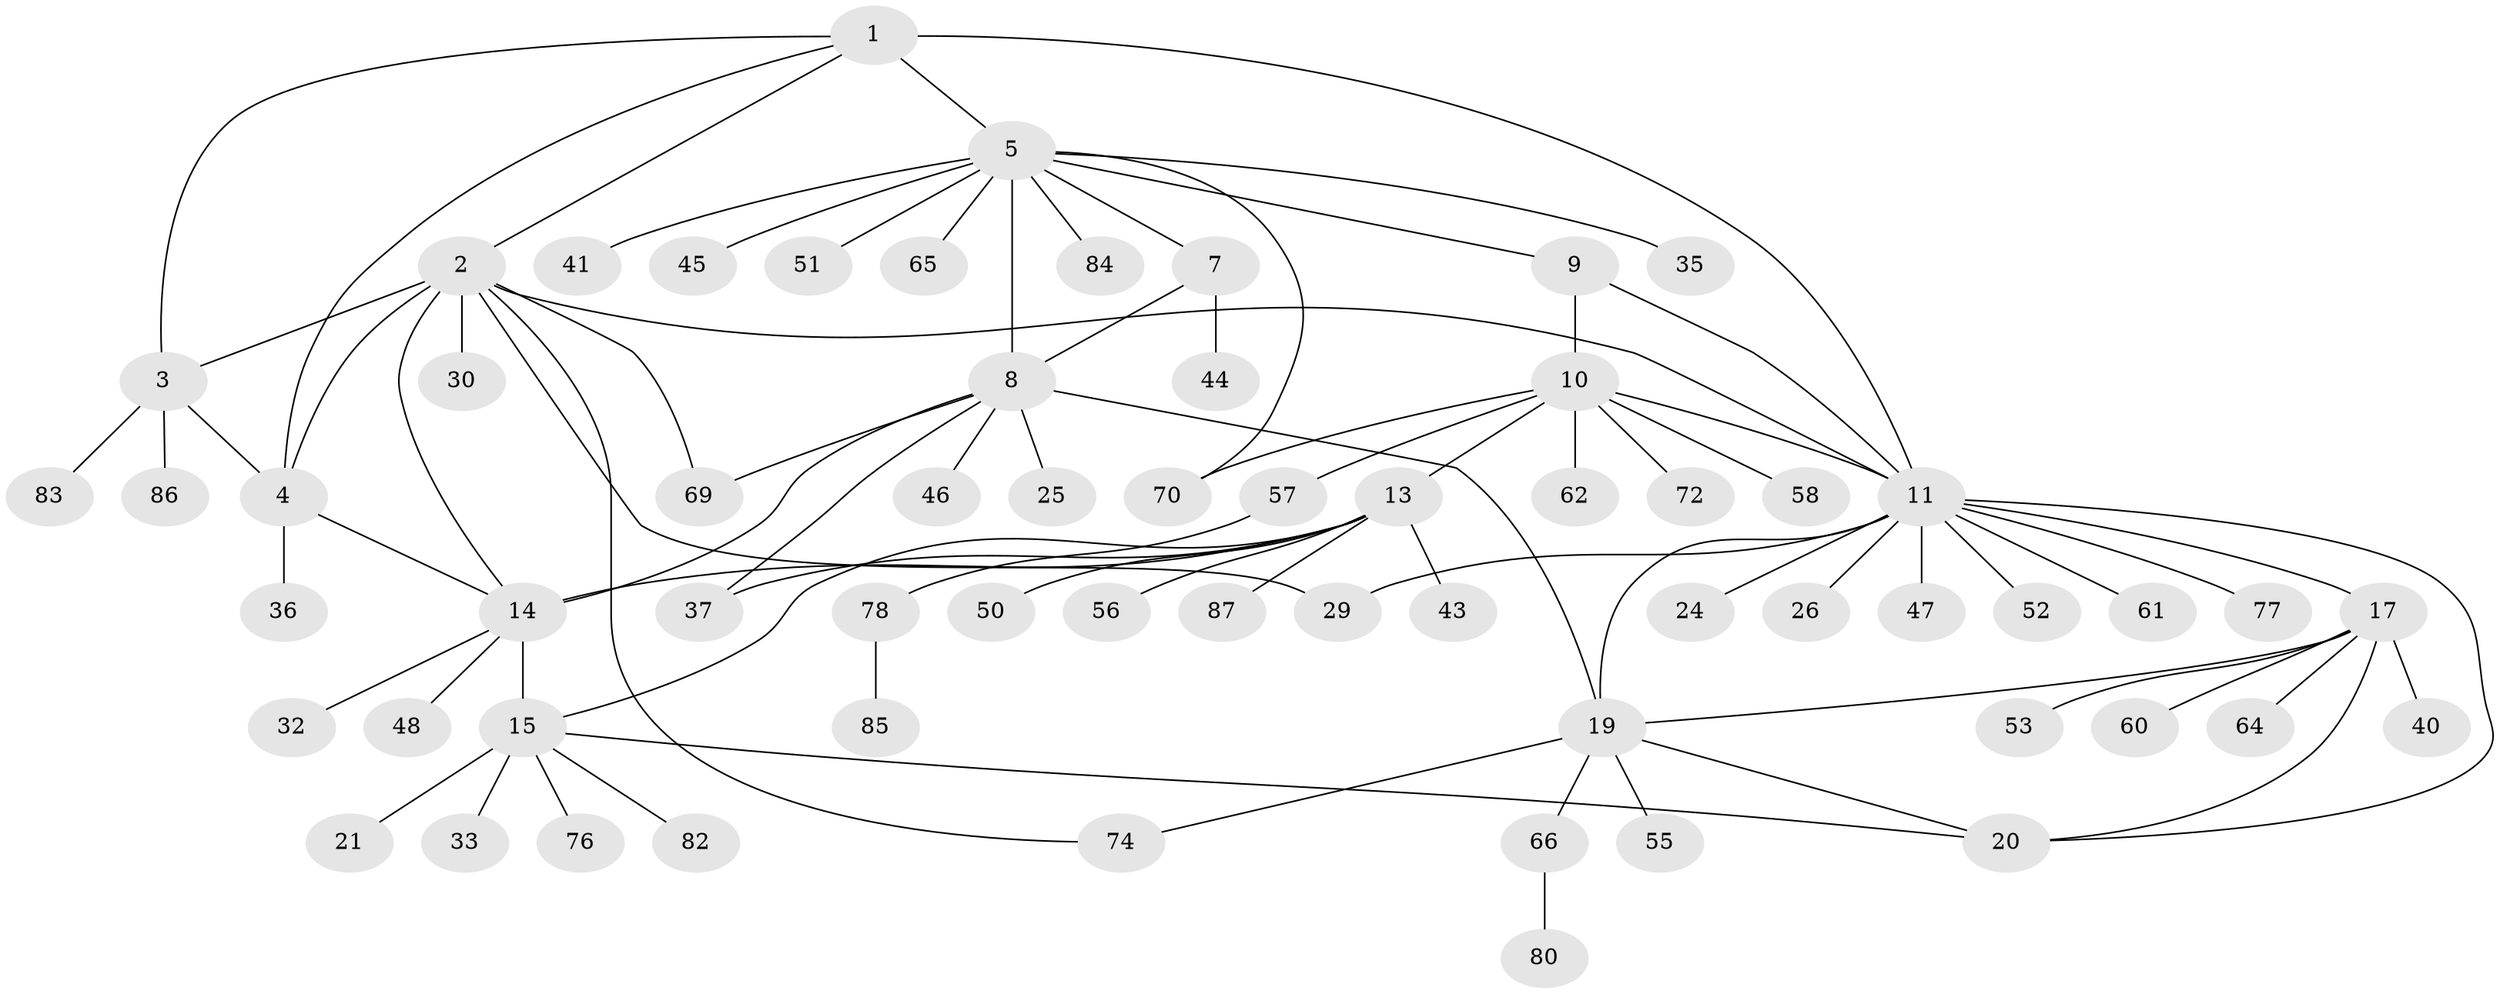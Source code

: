 // original degree distribution, {6: 0.011494252873563218, 9: 0.022988505747126436, 5: 0.04597701149425287, 8: 0.04597701149425287, 7: 0.034482758620689655, 10: 0.034482758620689655, 4: 0.034482758620689655, 2: 0.20689655172413793, 1: 0.5402298850574713, 3: 0.022988505747126436}
// Generated by graph-tools (version 1.1) at 2025/11/02/27/25 16:11:30]
// undirected, 63 vertices, 83 edges
graph export_dot {
graph [start="1"]
  node [color=gray90,style=filled];
  1 [super="+28"];
  2 [super="+54"];
  3 [super="+23"];
  4;
  5 [super="+6"];
  7 [super="+31"];
  8 [super="+59"];
  9 [super="+27"];
  10 [super="+12"];
  11 [super="+18"];
  13 [super="+73"];
  14 [super="+16"];
  15 [super="+49"];
  17 [super="+22"];
  19 [super="+67"];
  20;
  21 [super="+34"];
  24;
  25 [super="+38"];
  26;
  29;
  30 [super="+42"];
  32;
  33;
  35;
  36 [super="+39"];
  37;
  40;
  41 [super="+68"];
  43;
  44;
  45;
  46;
  47;
  48;
  50;
  51;
  52;
  53 [super="+71"];
  55;
  56;
  57 [super="+79"];
  58 [super="+63"];
  60;
  61;
  62;
  64;
  65;
  66 [super="+75"];
  69;
  70;
  72;
  74;
  76;
  77;
  78 [super="+81"];
  80;
  82;
  83;
  84;
  85;
  86;
  87;
  1 -- 2;
  1 -- 3;
  1 -- 4;
  1 -- 5;
  1 -- 11 [weight=2];
  2 -- 3;
  2 -- 4;
  2 -- 11;
  2 -- 29;
  2 -- 30;
  2 -- 69;
  2 -- 74;
  2 -- 14;
  3 -- 4;
  3 -- 86;
  3 -- 83;
  4 -- 14;
  4 -- 36;
  5 -- 7 [weight=2];
  5 -- 8 [weight=2];
  5 -- 51;
  5 -- 65;
  5 -- 70;
  5 -- 84;
  5 -- 35;
  5 -- 9;
  5 -- 45;
  5 -- 41;
  7 -- 8;
  7 -- 44;
  8 -- 14;
  8 -- 19;
  8 -- 25;
  8 -- 37;
  8 -- 46;
  8 -- 69;
  9 -- 10 [weight=2];
  9 -- 11;
  10 -- 11 [weight=2];
  10 -- 58;
  10 -- 70;
  10 -- 72;
  10 -- 13;
  10 -- 57;
  10 -- 62;
  11 -- 26;
  11 -- 47;
  11 -- 61;
  11 -- 77;
  11 -- 17;
  11 -- 19;
  11 -- 20;
  11 -- 52;
  11 -- 24;
  11 -- 29;
  13 -- 14 [weight=2];
  13 -- 15;
  13 -- 37;
  13 -- 43;
  13 -- 50;
  13 -- 56;
  13 -- 87;
  14 -- 15 [weight=2];
  14 -- 32;
  14 -- 48;
  15 -- 20;
  15 -- 21;
  15 -- 33;
  15 -- 76;
  15 -- 82;
  17 -- 19;
  17 -- 20;
  17 -- 40;
  17 -- 53;
  17 -- 60;
  17 -- 64;
  19 -- 20;
  19 -- 55;
  19 -- 66;
  19 -- 74;
  57 -- 78;
  66 -- 80;
  78 -- 85;
}
